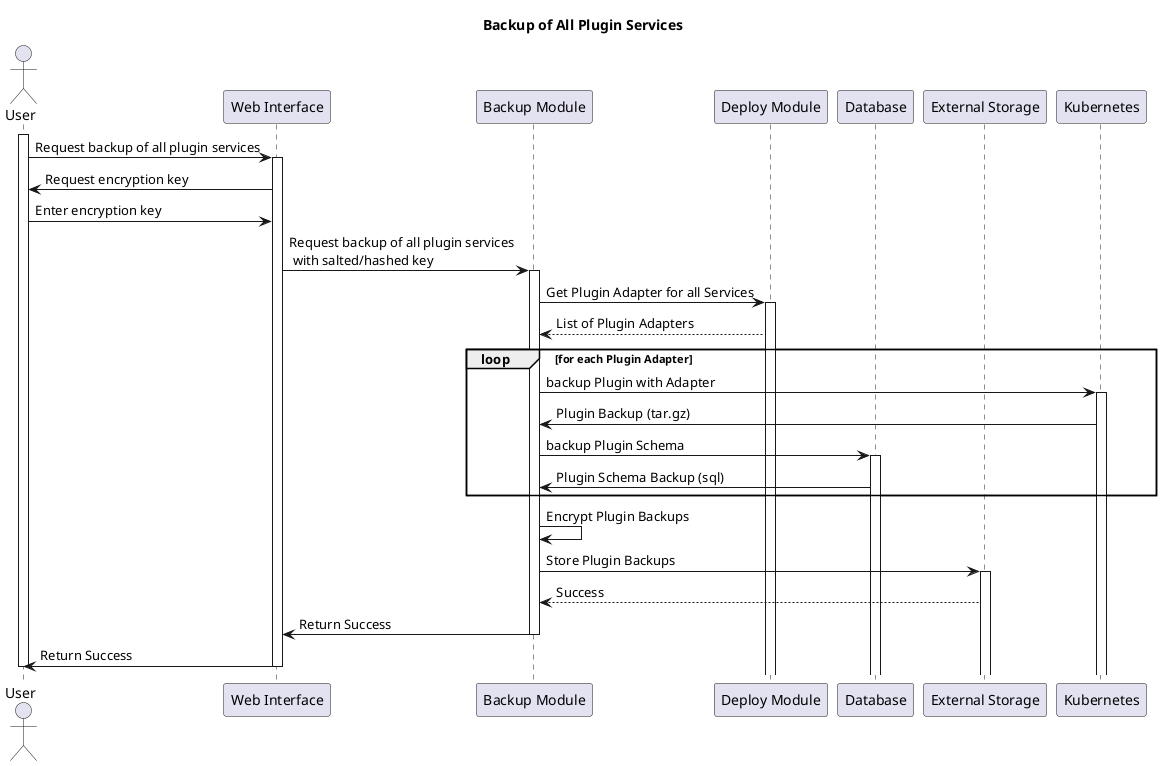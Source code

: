 @startuml
title Backup of All Plugin Services

actor User as user
participant "Web Interface" as web
participant "Backup Module" as backup
participant "Deploy Module" as deploy
participant "Database" as db
participant "External Storage" as fs
participant "Kubernetes" as kube


activate user
user -> web: Request backup of all plugin services
activate web
web -> user: Request encryption key
user -> web: Enter encryption key
web -> backup: Request backup of all plugin services \n with salted/hashed key
activate backup
backup -> deploy: Get Plugin Adapter for all Services
activate deploy
deploy --> backup: List of Plugin Adapters
loop for each Plugin Adapter
    backup -> kube: backup Plugin with Adapter
    activate kube 
    kube -> backup: Plugin Backup (tar.gz)
    backup -> db: backup Plugin Schema
    activate db
    db -> backup: Plugin Schema Backup (sql)
end
backup -> backup: Encrypt Plugin Backups
backup -> fs: Store Plugin Backups
activate fs
fs --> backup: Success
backup -> web: Return Success
deactivate backup
web -> user: Return Success
deactivate web
deactivate user



@enduml